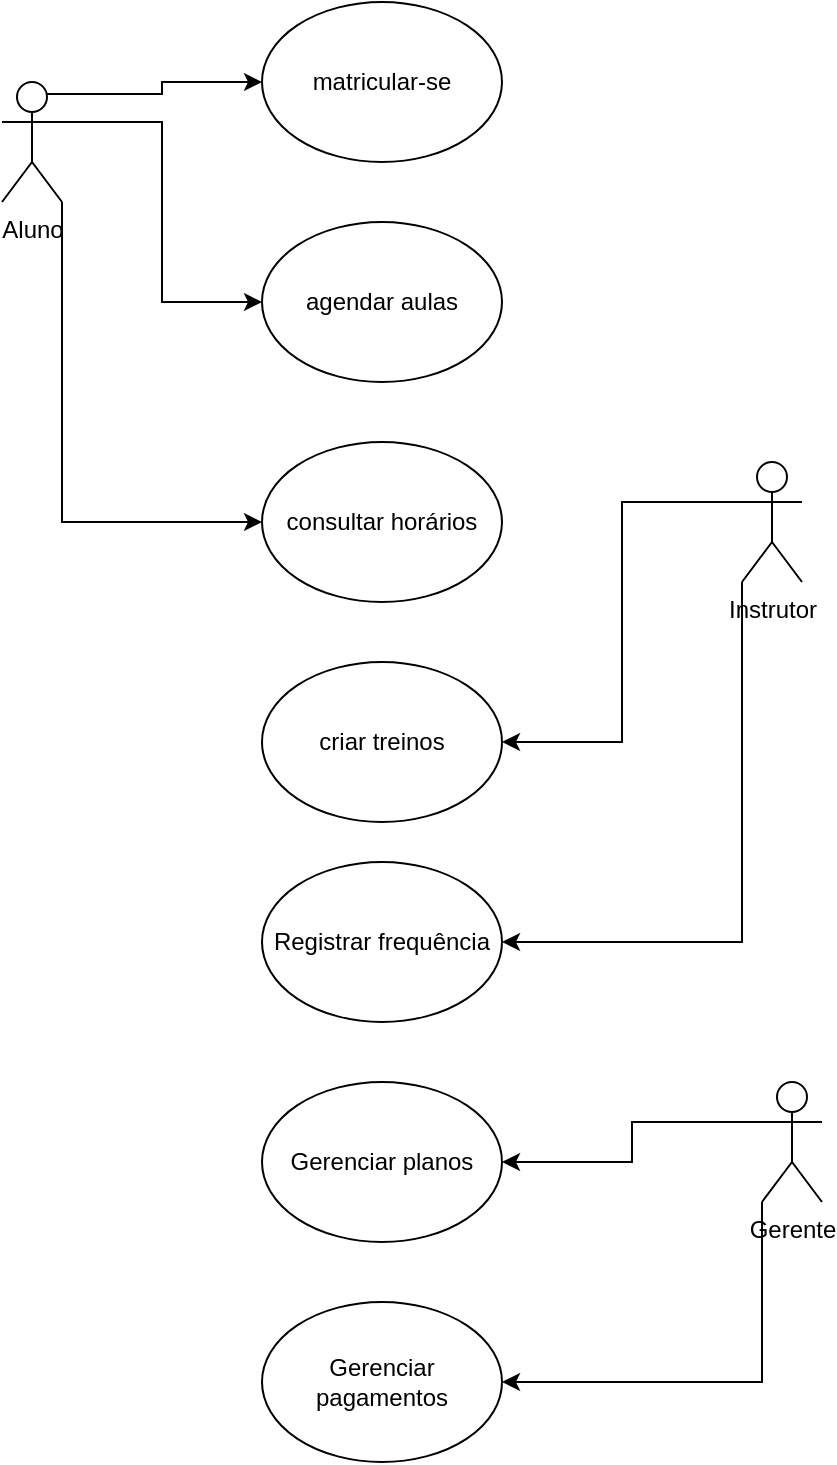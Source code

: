 <mxfile version="26.2.1">
  <diagram name="Página-1" id="yorLX51tG9SyrCKMfYLo">
    <mxGraphModel dx="1219" dy="635" grid="1" gridSize="10" guides="1" tooltips="1" connect="1" arrows="1" fold="1" page="1" pageScale="1" pageWidth="827" pageHeight="1169" math="0" shadow="0">
      <root>
        <mxCell id="0" />
        <mxCell id="1" parent="0" />
        <mxCell id="JPXaZtPPH-2U7aTtFShc-19" style="edgeStyle=orthogonalEdgeStyle;rounded=0;orthogonalLoop=1;jettySize=auto;html=1;exitX=0;exitY=0.333;exitDx=0;exitDy=0;exitPerimeter=0;entryX=1;entryY=0.5;entryDx=0;entryDy=0;" edge="1" parent="1" source="JPXaZtPPH-2U7aTtFShc-1" target="JPXaZtPPH-2U7aTtFShc-13">
          <mxGeometry relative="1" as="geometry" />
        </mxCell>
        <mxCell id="JPXaZtPPH-2U7aTtFShc-20" style="edgeStyle=orthogonalEdgeStyle;rounded=0;orthogonalLoop=1;jettySize=auto;html=1;exitX=0;exitY=1;exitDx=0;exitDy=0;exitPerimeter=0;entryX=1;entryY=0.5;entryDx=0;entryDy=0;" edge="1" parent="1" source="JPXaZtPPH-2U7aTtFShc-1" target="JPXaZtPPH-2U7aTtFShc-18">
          <mxGeometry relative="1" as="geometry" />
        </mxCell>
        <mxCell id="JPXaZtPPH-2U7aTtFShc-1" value="Gerente" style="shape=umlActor;verticalLabelPosition=bottom;verticalAlign=top;html=1;outlineConnect=0;" vertex="1" parent="1">
          <mxGeometry x="403" y="570" width="30" height="60" as="geometry" />
        </mxCell>
        <mxCell id="JPXaZtPPH-2U7aTtFShc-16" style="edgeStyle=orthogonalEdgeStyle;rounded=0;orthogonalLoop=1;jettySize=auto;html=1;exitX=0;exitY=0.333;exitDx=0;exitDy=0;exitPerimeter=0;entryX=1;entryY=0.5;entryDx=0;entryDy=0;" edge="1" parent="1" source="JPXaZtPPH-2U7aTtFShc-2" target="JPXaZtPPH-2U7aTtFShc-7">
          <mxGeometry relative="1" as="geometry" />
        </mxCell>
        <mxCell id="JPXaZtPPH-2U7aTtFShc-17" style="edgeStyle=orthogonalEdgeStyle;rounded=0;orthogonalLoop=1;jettySize=auto;html=1;exitX=0;exitY=1;exitDx=0;exitDy=0;exitPerimeter=0;entryX=1;entryY=0.5;entryDx=0;entryDy=0;" edge="1" parent="1" source="JPXaZtPPH-2U7aTtFShc-2" target="JPXaZtPPH-2U7aTtFShc-12">
          <mxGeometry relative="1" as="geometry" />
        </mxCell>
        <mxCell id="JPXaZtPPH-2U7aTtFShc-2" value="Instrutor" style="shape=umlActor;verticalLabelPosition=bottom;verticalAlign=top;html=1;outlineConnect=0;" vertex="1" parent="1">
          <mxGeometry x="393" y="260" width="30" height="60" as="geometry" />
        </mxCell>
        <mxCell id="JPXaZtPPH-2U7aTtFShc-8" style="edgeStyle=orthogonalEdgeStyle;rounded=0;orthogonalLoop=1;jettySize=auto;html=1;exitX=0.75;exitY=0.1;exitDx=0;exitDy=0;exitPerimeter=0;entryX=0;entryY=0.5;entryDx=0;entryDy=0;" edge="1" parent="1" source="JPXaZtPPH-2U7aTtFShc-3" target="JPXaZtPPH-2U7aTtFShc-4">
          <mxGeometry relative="1" as="geometry" />
        </mxCell>
        <mxCell id="JPXaZtPPH-2U7aTtFShc-9" style="edgeStyle=orthogonalEdgeStyle;rounded=0;orthogonalLoop=1;jettySize=auto;html=1;exitX=1;exitY=0.333;exitDx=0;exitDy=0;exitPerimeter=0;entryX=0;entryY=0.5;entryDx=0;entryDy=0;" edge="1" parent="1" source="JPXaZtPPH-2U7aTtFShc-3" target="JPXaZtPPH-2U7aTtFShc-5">
          <mxGeometry relative="1" as="geometry" />
        </mxCell>
        <mxCell id="JPXaZtPPH-2U7aTtFShc-10" style="edgeStyle=orthogonalEdgeStyle;rounded=0;orthogonalLoop=1;jettySize=auto;html=1;exitX=1;exitY=1;exitDx=0;exitDy=0;exitPerimeter=0;entryX=0;entryY=0.5;entryDx=0;entryDy=0;" edge="1" parent="1" source="JPXaZtPPH-2U7aTtFShc-3" target="JPXaZtPPH-2U7aTtFShc-6">
          <mxGeometry relative="1" as="geometry" />
        </mxCell>
        <mxCell id="JPXaZtPPH-2U7aTtFShc-3" value="Aluno" style="shape=umlActor;verticalLabelPosition=bottom;verticalAlign=top;html=1;outlineConnect=0;" vertex="1" parent="1">
          <mxGeometry x="23" y="70" width="30" height="60" as="geometry" />
        </mxCell>
        <mxCell id="JPXaZtPPH-2U7aTtFShc-4" value="matricular-se" style="ellipse;whiteSpace=wrap;html=1;" vertex="1" parent="1">
          <mxGeometry x="153" y="30" width="120" height="80" as="geometry" />
        </mxCell>
        <mxCell id="JPXaZtPPH-2U7aTtFShc-5" value="agendar aulas" style="ellipse;whiteSpace=wrap;html=1;" vertex="1" parent="1">
          <mxGeometry x="153" y="140" width="120" height="80" as="geometry" />
        </mxCell>
        <mxCell id="JPXaZtPPH-2U7aTtFShc-6" value="consultar horários" style="ellipse;whiteSpace=wrap;html=1;" vertex="1" parent="1">
          <mxGeometry x="153" y="250" width="120" height="80" as="geometry" />
        </mxCell>
        <mxCell id="JPXaZtPPH-2U7aTtFShc-7" value="criar treinos" style="ellipse;whiteSpace=wrap;html=1;" vertex="1" parent="1">
          <mxGeometry x="153" y="360" width="120" height="80" as="geometry" />
        </mxCell>
        <mxCell id="JPXaZtPPH-2U7aTtFShc-12" value="Registrar frequência" style="ellipse;whiteSpace=wrap;html=1;" vertex="1" parent="1">
          <mxGeometry x="153" y="460" width="120" height="80" as="geometry" />
        </mxCell>
        <mxCell id="JPXaZtPPH-2U7aTtFShc-13" value="Gerenciar planos" style="ellipse;whiteSpace=wrap;html=1;" vertex="1" parent="1">
          <mxGeometry x="153" y="570" width="120" height="80" as="geometry" />
        </mxCell>
        <mxCell id="JPXaZtPPH-2U7aTtFShc-18" value="Gerenciar pagamentos" style="ellipse;whiteSpace=wrap;html=1;" vertex="1" parent="1">
          <mxGeometry x="153" y="680" width="120" height="80" as="geometry" />
        </mxCell>
      </root>
    </mxGraphModel>
  </diagram>
</mxfile>
